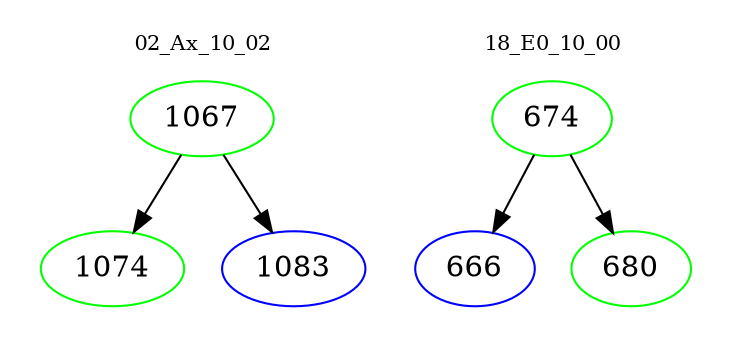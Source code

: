 digraph{
subgraph cluster_0 {
color = white
label = "02_Ax_10_02";
fontsize=10;
T0_1067 [label="1067", color="green"]
T0_1067 -> T0_1074 [color="black"]
T0_1074 [label="1074", color="green"]
T0_1067 -> T0_1083 [color="black"]
T0_1083 [label="1083", color="blue"]
}
subgraph cluster_1 {
color = white
label = "18_E0_10_00";
fontsize=10;
T1_674 [label="674", color="green"]
T1_674 -> T1_666 [color="black"]
T1_666 [label="666", color="blue"]
T1_674 -> T1_680 [color="black"]
T1_680 [label="680", color="green"]
}
}
